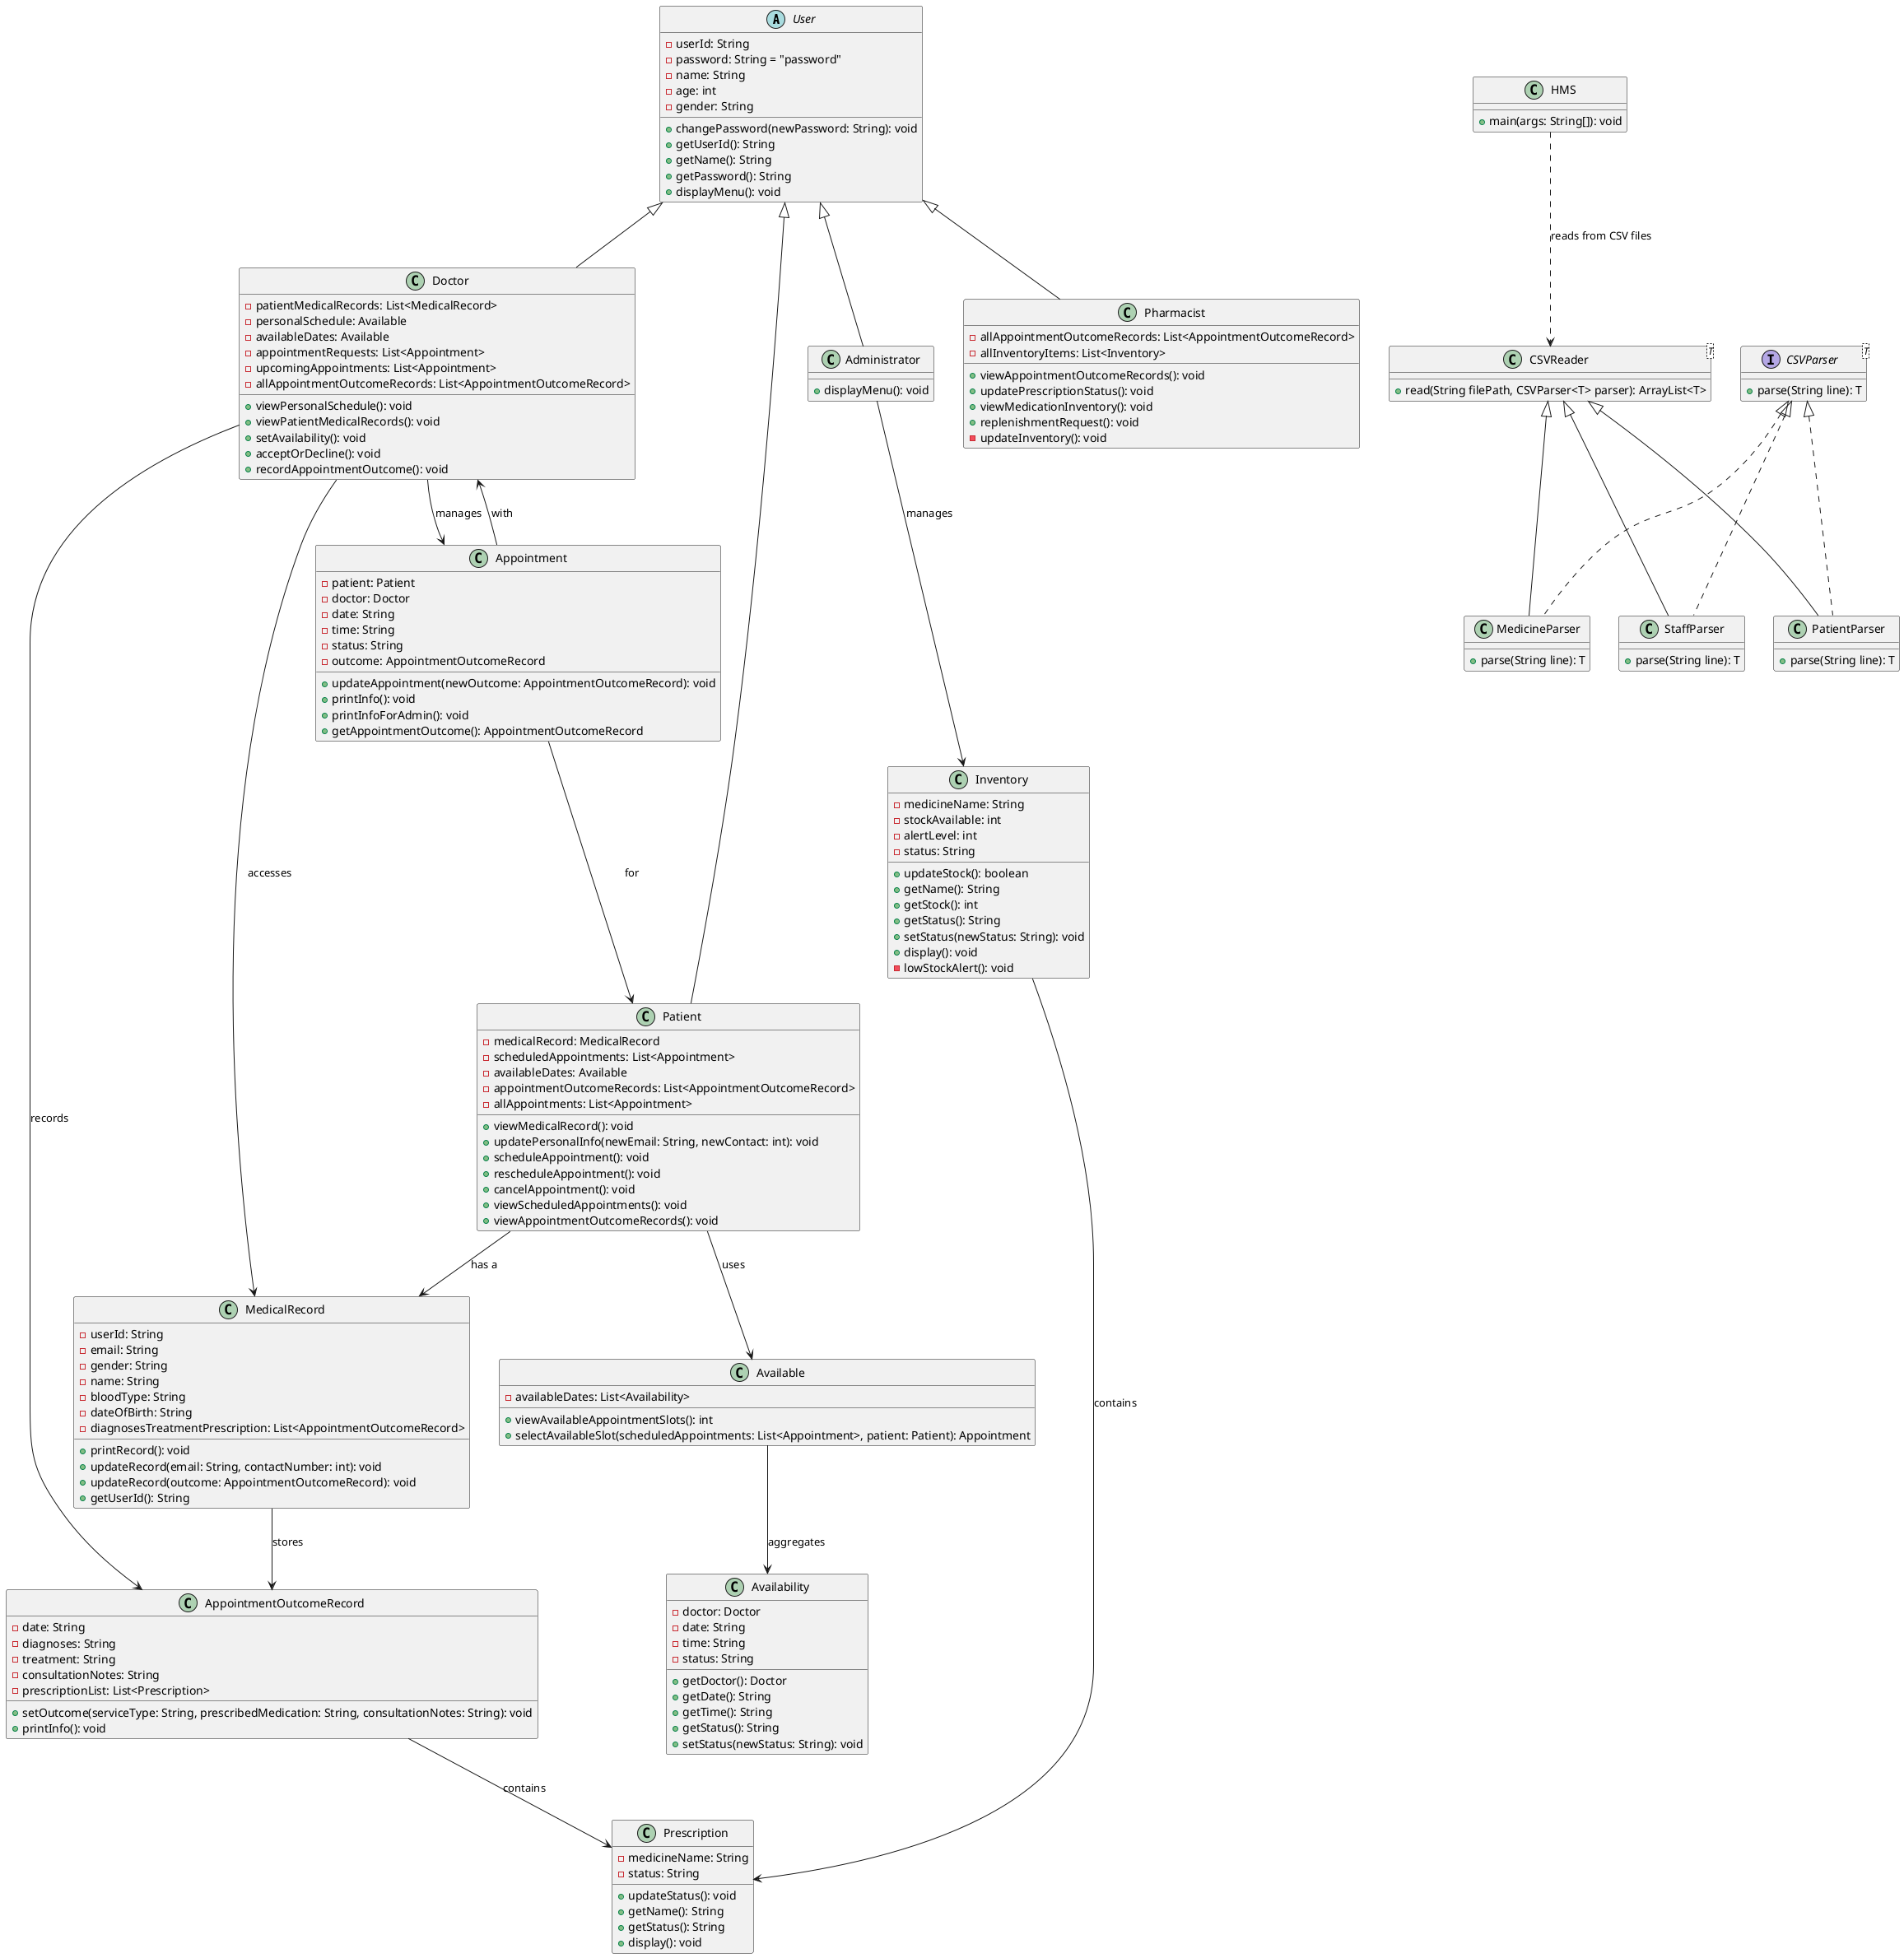 @startuml


' Abstract User class
abstract class User {
  - userId: String
  - password: String = "password"
  - name: String
  - age: int
  - gender: String
  + changePassword(newPassword: String): void
  + getUserId(): String
  + getName(): String
  + getPassword(): String
  + displayMenu(): void
}

' Patient class inherits from User
class Patient {
  - medicalRecord: MedicalRecord
  - scheduledAppointments: List<Appointment>
  - availableDates: Available
  - appointmentOutcomeRecords: List<AppointmentOutcomeRecord>
  - allAppointments: List<Appointment>
  + viewMedicalRecord(): void
  + updatePersonalInfo(newEmail: String, newContact: int): void
  + scheduleAppointment(): void
  + rescheduleAppointment(): void
  + cancelAppointment(): void
  + viewScheduledAppointments(): void
  + viewAppointmentOutcomeRecords(): void
}

' Doctor class inherits from User
class Doctor {
  - patientMedicalRecords: List<MedicalRecord>
  - personalSchedule: Available
  - availableDates: Available
  - appointmentRequests: List<Appointment>
  - upcomingAppointments: List<Appointment>
  - allAppointmentOutcomeRecords: List<AppointmentOutcomeRecord>
  + viewPersonalSchedule(): void
  + viewPatientMedicalRecords(): void
  + setAvailability(): void
  + acceptOrDecline(): void
  + recordAppointmentOutcome(): void
}

' Pharmacist class inherits from User
class Pharmacist {
  - allAppointmentOutcomeRecords: List<AppointmentOutcomeRecord>
  - allInventoryItems: List<Inventory>
  + viewAppointmentOutcomeRecords(): void
  + updatePrescriptionStatus(): void
  + viewMedicationInventory(): void
  + replenishmentRequest(): void
  - updateInventory(): void
}

' Administrator class inherits from User
class Administrator {
  + displayMenu(): void

}

' Appointment class
class Appointment {
  - patient: Patient
  - doctor: Doctor
  - date: String
  - time: String
  - status: String
  - outcome: AppointmentOutcomeRecord
  + updateAppointment(newOutcome: AppointmentOutcomeRecord): void
  + printInfo(): void
  + printInfoForAdmin(): void
  + getAppointmentOutcome(): AppointmentOutcomeRecord
}

' AppointmentOutcomeRecord class
class AppointmentOutcomeRecord {
  - date: String
  - diagnoses: String
  - treatment: String
  - consultationNotes: String
  - prescriptionList: List<Prescription>
  + setOutcome(serviceType: String, prescribedMedication: String, consultationNotes: String): void
  + printInfo(): void
}

' MedicalRecord class
class MedicalRecord {
  - userId: String
  - email: String
  - gender: String
  - name: String
  - bloodType: String
  - dateOfBirth: String
  - diagnosesTreatmentPrescription: List<AppointmentOutcomeRecord>
  + printRecord(): void
  + updateRecord(email: String, contactNumber: int): void
  + updateRecord(outcome: AppointmentOutcomeRecord): void
  + getUserId(): String
}

' Prescription class
class Prescription {
  - medicineName: String
  - status: String
  + updateStatus(): void
  + getName(): String
  + getStatus(): String
  + display(): void
}

' Available class for managing available appointment slots
class Available {
  - availableDates: List<Availability>
  + viewAvailableAppointmentSlots(): int
  + selectAvailableSlot(scheduledAppointments: List<Appointment>, patient: Patient): Appointment
}

' Availability class for representing individual availability slots
class Availability {
  - doctor: Doctor
  - date: String
  - time: String
  - status: String
  + getDoctor(): Doctor
  + getDate(): String
  + getTime(): String
  + getStatus(): String
  + setStatus(newStatus: String): void
}

' Inventory class for managing medical stock
class Inventory {
  - medicineName: String
  - stockAvailable: int
  - alertLevel: int
  - status: String
  + updateStock(): boolean
  + getName(): String
  + getStock(): int
  + getStatus(): String
  + setStatus(newStatus: String): void
  + display(): void
  - lowStockAlert(): void
}

' CSVReader and its parsers
class CSVReader<T> {
  + read(String filePath, CSVParser<T> parser): ArrayList<T>
}
interface CSVParser<T> {
  + parse(String line): T
}
class MedicineParser implements CSVParser {
  + parse(String line): T
}
class PatientParser implements CSVParser {
  + parse(String line): T
}
class StaffParser implements CSVParser {
  + parse(String line): T
}

' HMS main class
class HMS {
  + main(args: String[]): void
}

' Relationships with Role Names and Multiplicity

User <|-- Patient
User <|-- Doctor
User <|-- Pharmacist
User <|-- Administrator

Patient --> MedicalRecord : "has a"
Doctor --> MedicalRecord : "accesses" 
Doctor --> Appointment : "manages"
Doctor --> AppointmentOutcomeRecord : "records"
Appointment --> Patient : "for"
Appointment --> Doctor : "with"
MedicalRecord --> AppointmentOutcomeRecord : "stores"
AppointmentOutcomeRecord --> Prescription : "contains"
Available --> Availability : "aggregates"
Patient --> Available : "uses"
Administrator --> Inventory : "manages"
Inventory --> Prescription : "contains"

CSVReader <|-- MedicineParser
CSVReader <|-- PatientParser
CSVReader <|-- StaffParser

HMS ..> CSVReader : "reads from CSV files"

@enduml
